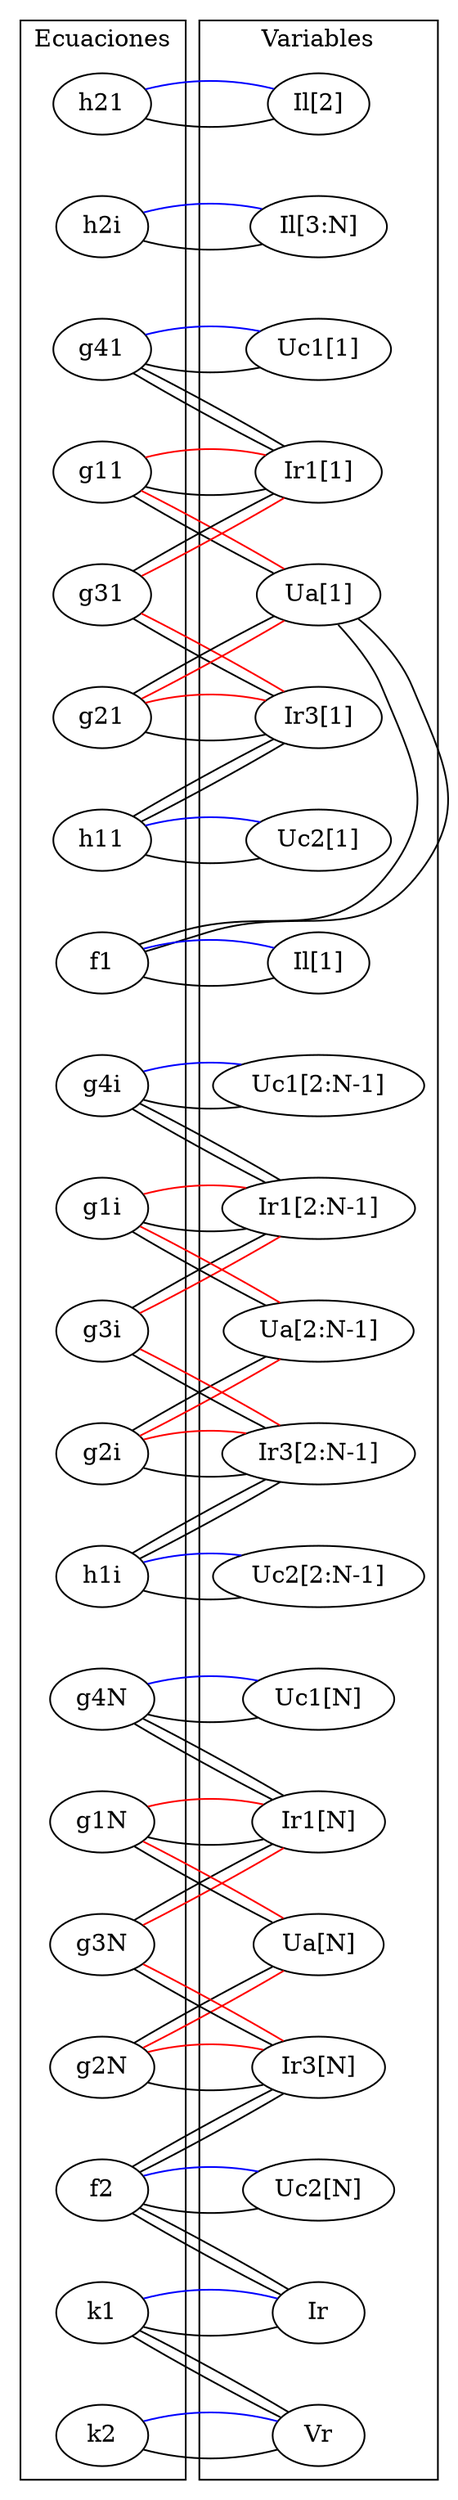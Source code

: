 graph G{   
        subgraph cluster0{
        label = "Ecuaciones"; 
        edge [style=invis];
        h21 -- h2i -- g41 -- g11 -- g31 -- g21 -- h11 -- f1 -- g4i -- g1i -- g3i -- g2i -- h1i -- g4N -- g1N -- g3N -- g2N -- f2 -- k1 -- k2;
        }
        subgraph cluster1{
        label = "Variables";
        edge [style=invis];
        "Il[2]" -- "Il[3:N]" -- "Uc1[1]" -- "Ir1[1]" -- "Ua[1]" -- "Ir3[1]" -- "Uc2[1]" -- "Il[1]" -- "Uc1[2:N-1]" -- "Ir1[2:N-1]" -- "Ua[2:N-1]" -- "Ir3[2:N-1]" -- "Uc2[2:N-1]" -- "Uc1[N]" -- "Ir1[N]" -- "Ua[N]" -- "Ir3[N]" -- "Uc2[N]" -- Ir -- Vr;
        }
        edge [constraint=false];
        "Ir1[N]" -- g4N;
        g2i -- "Ua[2:N-1]" ;
        h11 -- "Ir3[1]";
        h21 -- "Il[2]" ;
        "Ir3[N]" -- f2;
        "Ir3[N]" -- g3N ;
        g21 -- "Ir3[1]" ;
        g31 -- "Ir3[1]" ;
        g4N -- "Uc1[N]" ;
        "Uc1[1]" -- g41 ;
        f1 -- "Ua[1]";
        Ir -- f2;
        "Ir3[2:N-1]" -- h1i;
        k1 -- Ir ;
        "Ir1[2:N-1]" -- g3i ;
        "Ua[2:N-1]" -- g1i ;
        h1i -- "Uc2[2:N-1]" ;
        g41 -- "Ir1[1]";
        f2 -- "Uc2[N]" ;
        g2N -- "Ir3[N]" ;
        h11 -- "Uc2[1]" ;
        Vr -- k2 ;
        k1 -- Vr;
        g11 -- "Ir1[1]" ;
        "Ua[N]" -- g1N ;
        g11 -- "Ua[1]" ;
        "Ir3[2:N-1]" -- g3i ;
        g4i -- "Ir1[2:N-1]";
        f1 -- "Il[1]" ;
        g2N -- "Ua[N]" ;
        g1N -- "Ir1[N]" ;
        "Ir1[N]" -- g3N ;
        "Ir1[2:N-1]" -- g1i ;
        g21 -- "Ua[1]" ;
        h2i -- "Il[3:N]" ;
        g31 -- "Ir1[1]" ;
        g2i -- "Ir3[2:N-1]" ;
        g4i -- "Uc1[2:N-1]" ;


        subgraph cluster2{
        label = "Ecuaciones"; 
        edge [style=invis];
        h21 -- h2i -- g41 -- g11 -- g31 -- g21 -- h11 -- f1 -- g4i -- g1i -- g3i -- g2i -- h1i -- g4N -- g1N -- g3N -- g2N -- f2 -- k1 -- k2;
        }
        subgraph cluster3{
        label = "Variables";
        edge [style=invis];
        "Il[2]" -- "Il[3:N]" -- "Uc1[1]" -- "Ir1[1]" -- "Ua[1]" -- "Ir3[1]" -- "Uc2[1]" -- "Il[1]" -- "Uc1[2:N-1]" -- "Ir1[2:N-1]" -- "Ua[2:N-1]" -- "Ir3[2:N-1]" -- "Uc2[2:N-1]" -- "Uc1[N]" -- "Ir1[N]" -- "Ua[N]" -- "Ir3[N]" -- "Uc2[N]" -- Ir -- Vr;
        }
        edge [constraint=false];
        "Ir1[N]" -- g4N;
        g2i -- "Ua[2:N-1]" [color=red];
        h11 -- "Ir3[1]";
        h21 -- "Il[2]" [color=blue];
        "Ir3[N]" -- f2;
        "Ir3[N]" -- g3N [color=red];
        g21 -- "Ir3[1]" [color=red];
        g31 -- "Ir3[1]" [color=red];
        g4N -- "Uc1[N]" [color=blue];
        "Uc1[1]" -- g41 [color=blue];
        f1 -- "Ua[1]";
        Ir -- f2;
        "Ir3[2:N-1]" -- h1i;
        k1 -- Ir [color=blue];
        "Ir1[2:N-1]" -- g3i [color=red];
        "Ua[2:N-1]" -- g1i [color=red];
        h1i -- "Uc2[2:N-1]" [color=blue];
        g41 -- "Ir1[1]";
        f2 -- "Uc2[N]" [color=blue];
        g2N -- "Ir3[N]" [color=red];
        h11 -- "Uc2[1]" [color=blue];
        Vr -- k2 [color=blue];
        k1 -- Vr;
        g11 -- "Ir1[1]" [color=red];
        "Ua[N]" -- g1N [color=red];
        g11 -- "Ua[1]" [color=red];
        "Ir3[2:N-1]" -- g3i [color=red];
        g4i -- "Ir1[2:N-1]";
        f1 -- "Il[1]" [color=blue];
        g2N -- "Ua[N]" [color=red];
        g1N -- "Ir1[N]" [color=red];
        "Ir1[N]" -- g3N [color=red];
        "Ir1[2:N-1]" -- g1i [color=red];
        g21 -- "Ua[1]" [color=red];
        h2i -- "Il[3:N]" [color=blue];
        g31 -- "Ir1[1]" [color=red];
        g2i -- "Ir3[2:N-1]" [color=red];
        g4i -- "Uc1[2:N-1]" [color=blue];
}